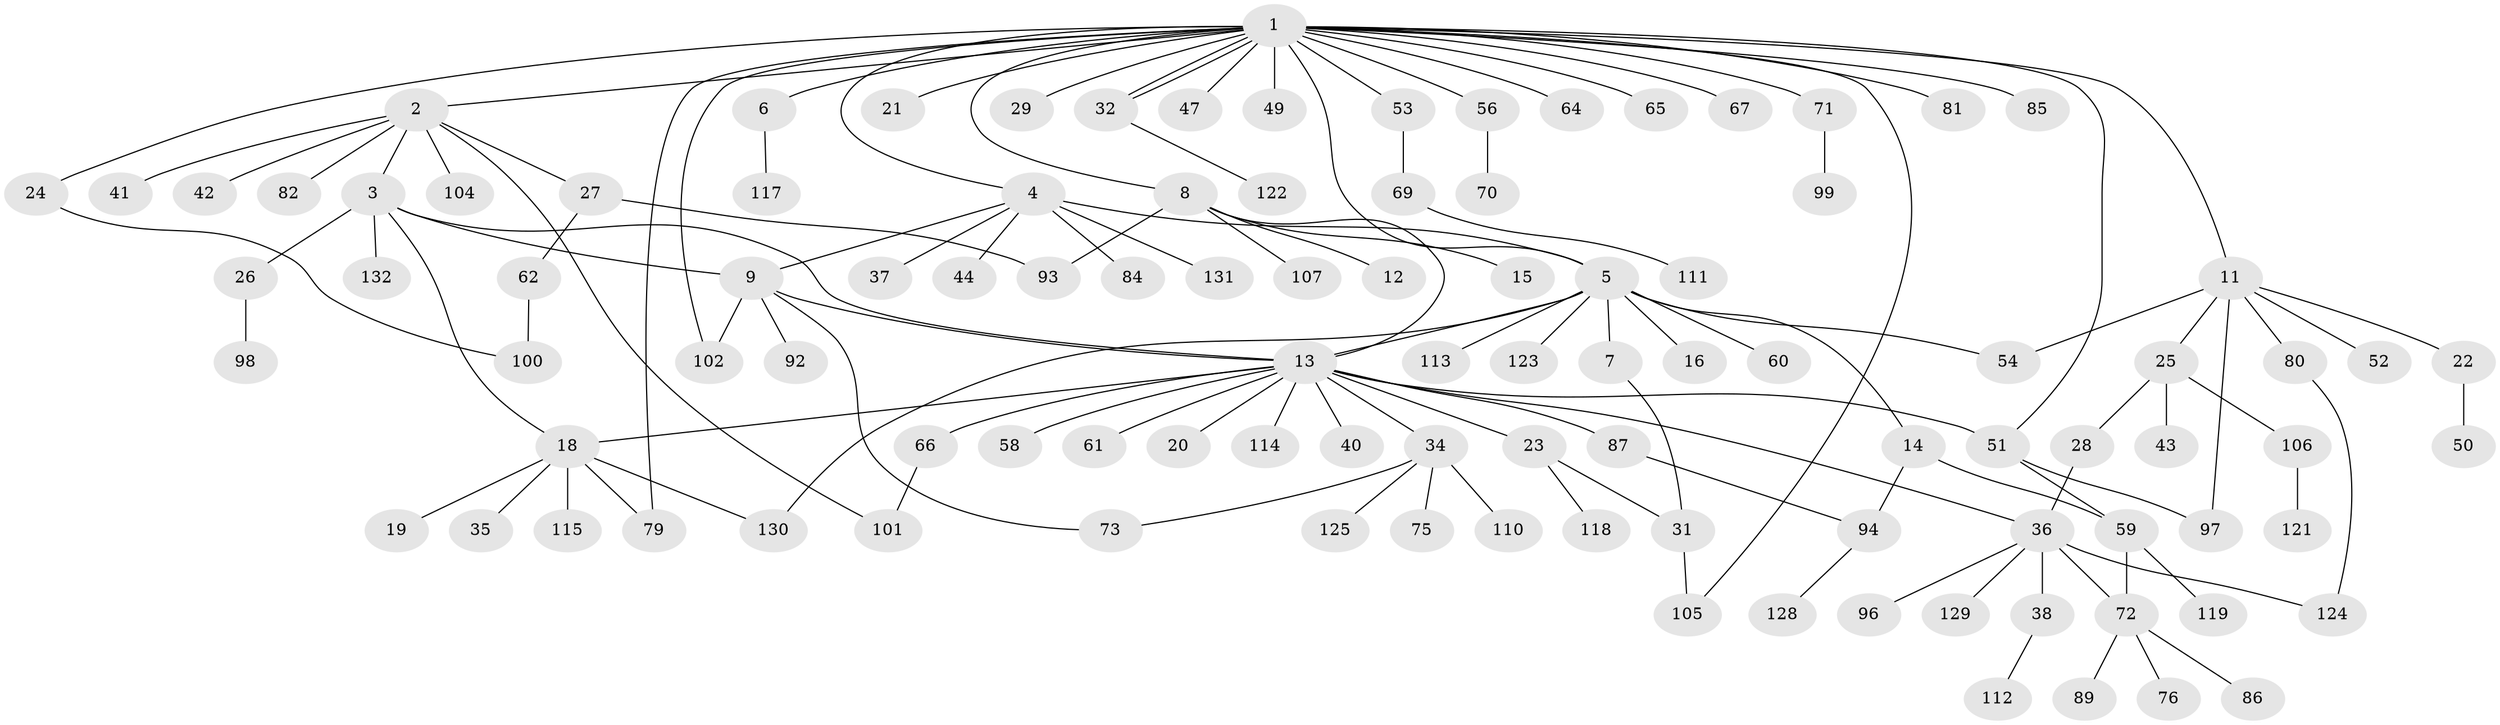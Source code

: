 // original degree distribution, {26: 0.007462686567164179, 9: 0.014925373134328358, 6: 0.022388059701492536, 12: 0.007462686567164179, 2: 0.26119402985074625, 3: 0.06716417910447761, 1: 0.5298507462686567, 8: 0.022388059701492536, 17: 0.007462686567164179, 4: 0.05223880597014925, 5: 0.007462686567164179}
// Generated by graph-tools (version 1.1) at 2025/41/03/06/25 10:41:48]
// undirected, 105 vertices, 128 edges
graph export_dot {
graph [start="1"]
  node [color=gray90,style=filled];
  1 [super="+88"];
  2 [super="+116"];
  3 [super="+109"];
  4 [super="+10"];
  5 [super="+90"];
  6;
  7 [super="+33"];
  8 [super="+45"];
  9 [super="+17"];
  11 [super="+48"];
  12;
  13 [super="+127"];
  14;
  15;
  16 [super="+30"];
  18 [super="+39"];
  19;
  20;
  21;
  22;
  23 [super="+77"];
  24;
  25 [super="+108"];
  26;
  27 [super="+83"];
  28;
  29;
  31 [super="+57"];
  32;
  34 [super="+91"];
  35;
  36 [super="+46"];
  37 [super="+68"];
  38;
  40;
  41;
  42;
  43 [super="+55"];
  44;
  47;
  49;
  50;
  51 [super="+63"];
  52;
  53;
  54 [super="+78"];
  56;
  58;
  59;
  60;
  61 [super="+126"];
  62;
  64;
  65;
  66;
  67;
  69 [super="+103"];
  70;
  71;
  72 [super="+74"];
  73 [super="+134"];
  75;
  76;
  79;
  80;
  81;
  82;
  84;
  85;
  86 [super="+95"];
  87;
  89;
  92;
  93;
  94 [super="+133"];
  96;
  97;
  98;
  99;
  100;
  101;
  102;
  104;
  105;
  106 [super="+120"];
  107;
  110;
  111;
  112;
  113;
  114;
  115;
  117;
  118;
  119;
  121;
  122;
  123;
  124;
  125;
  128;
  129;
  130;
  131;
  132;
  1 -- 2;
  1 -- 4;
  1 -- 5;
  1 -- 6;
  1 -- 8;
  1 -- 11;
  1 -- 21;
  1 -- 24;
  1 -- 29;
  1 -- 32;
  1 -- 32;
  1 -- 47;
  1 -- 49;
  1 -- 51;
  1 -- 53;
  1 -- 56;
  1 -- 64;
  1 -- 65;
  1 -- 67;
  1 -- 71;
  1 -- 79;
  1 -- 81;
  1 -- 85;
  1 -- 102;
  1 -- 105;
  2 -- 3;
  2 -- 27;
  2 -- 41;
  2 -- 42;
  2 -- 82;
  2 -- 101;
  2 -- 104;
  3 -- 9;
  3 -- 18;
  3 -- 26;
  3 -- 132;
  3 -- 13;
  4 -- 5 [weight=2];
  4 -- 9;
  4 -- 37;
  4 -- 44;
  4 -- 84;
  4 -- 131;
  5 -- 7;
  5 -- 13;
  5 -- 14;
  5 -- 16;
  5 -- 54;
  5 -- 60;
  5 -- 113;
  5 -- 123;
  5 -- 130;
  6 -- 117;
  7 -- 31;
  8 -- 12;
  8 -- 13;
  8 -- 15;
  8 -- 107;
  8 -- 93;
  9 -- 73;
  9 -- 92;
  9 -- 102;
  9 -- 13;
  11 -- 22;
  11 -- 25;
  11 -- 52;
  11 -- 80;
  11 -- 97;
  11 -- 54;
  13 -- 18;
  13 -- 20;
  13 -- 23;
  13 -- 34;
  13 -- 36;
  13 -- 40;
  13 -- 58;
  13 -- 61;
  13 -- 66;
  13 -- 87;
  13 -- 114;
  13 -- 51;
  14 -- 59;
  14 -- 94;
  18 -- 19;
  18 -- 35;
  18 -- 79;
  18 -- 115;
  18 -- 130;
  22 -- 50;
  23 -- 31;
  23 -- 118;
  24 -- 100;
  25 -- 28;
  25 -- 43;
  25 -- 106;
  26 -- 98;
  27 -- 62;
  27 -- 93;
  28 -- 36;
  31 -- 105;
  32 -- 122;
  34 -- 75;
  34 -- 110;
  34 -- 125;
  34 -- 73;
  36 -- 38;
  36 -- 96;
  36 -- 124;
  36 -- 129;
  36 -- 72;
  38 -- 112;
  51 -- 59;
  51 -- 97;
  53 -- 69;
  56 -- 70;
  59 -- 72;
  59 -- 119;
  62 -- 100;
  66 -- 101;
  69 -- 111;
  71 -- 99;
  72 -- 86;
  72 -- 89;
  72 -- 76;
  80 -- 124;
  87 -- 94;
  94 -- 128;
  106 -- 121;
}
